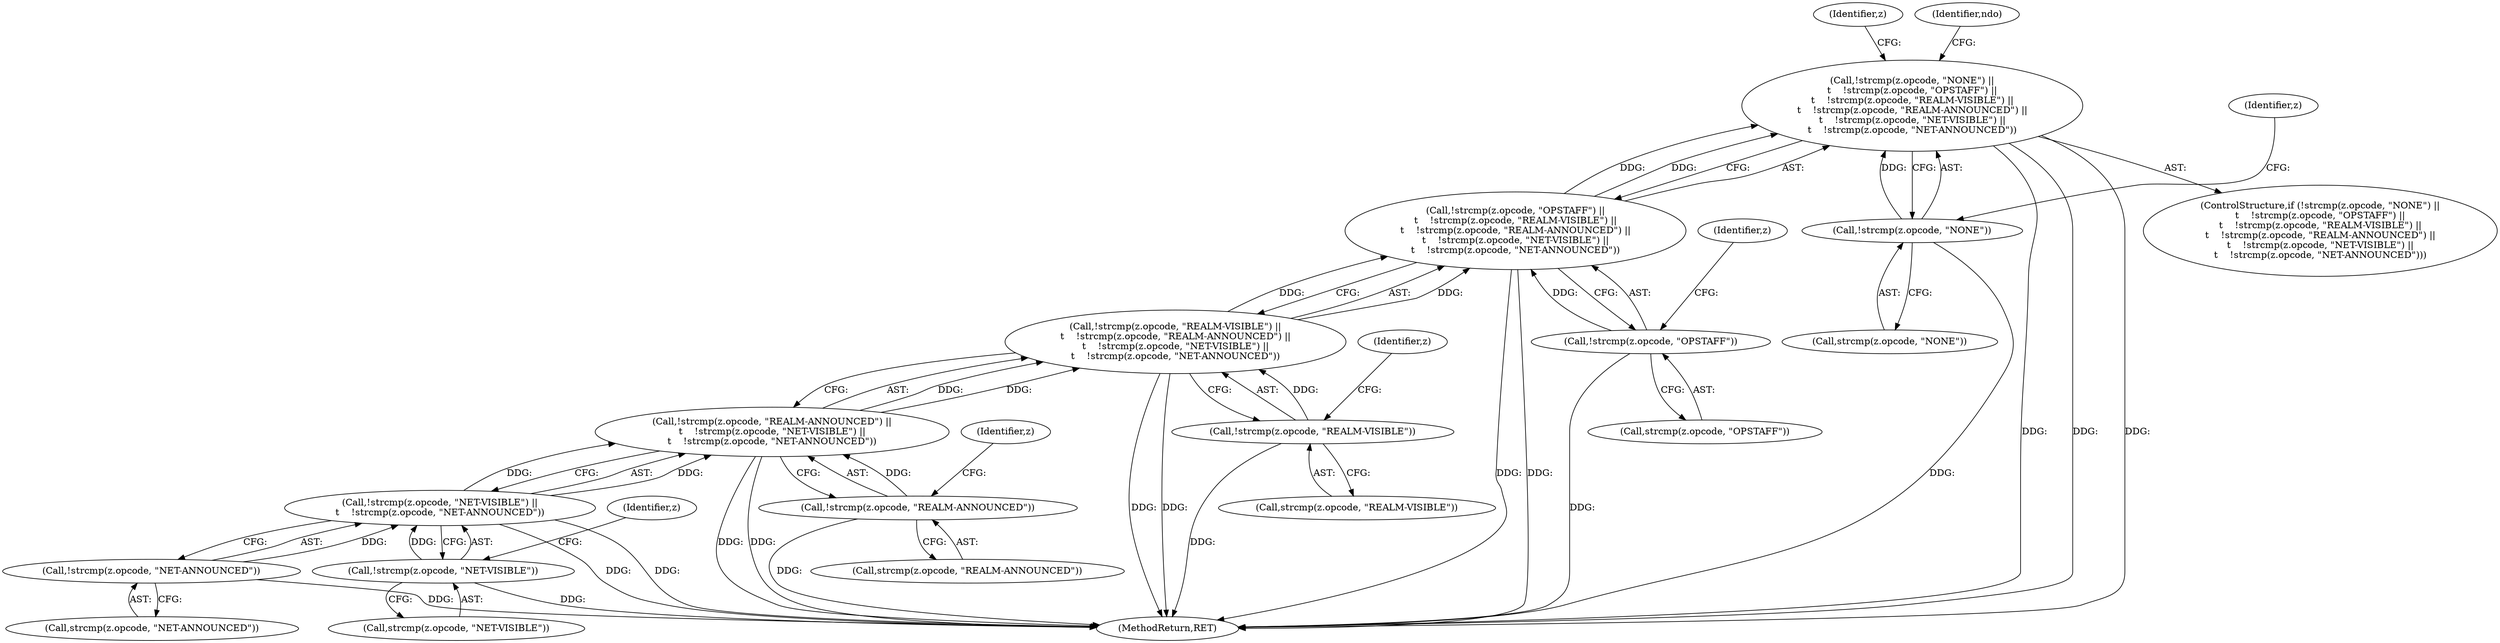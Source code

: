 digraph "0_tcpdump_d17507ffa3e9742199b02a66aa940e79ababfa30_0@API" {
"1000674" [label="(Call,!strcmp(z.opcode, \"NONE\") ||\n\t    !strcmp(z.opcode, \"OPSTAFF\") ||\n\t    !strcmp(z.opcode, \"REALM-VISIBLE\") ||\n\t    !strcmp(z.opcode, \"REALM-ANNOUNCED\") ||\n\t    !strcmp(z.opcode, \"NET-VISIBLE\") ||\n\t    !strcmp(z.opcode, \"NET-ANNOUNCED\"))"];
"1000675" [label="(Call,!strcmp(z.opcode, \"NONE\"))"];
"1000681" [label="(Call,!strcmp(z.opcode, \"OPSTAFF\") ||\n\t    !strcmp(z.opcode, \"REALM-VISIBLE\") ||\n\t    !strcmp(z.opcode, \"REALM-ANNOUNCED\") ||\n\t    !strcmp(z.opcode, \"NET-VISIBLE\") ||\n\t    !strcmp(z.opcode, \"NET-ANNOUNCED\"))"];
"1000682" [label="(Call,!strcmp(z.opcode, \"OPSTAFF\"))"];
"1000688" [label="(Call,!strcmp(z.opcode, \"REALM-VISIBLE\") ||\n\t    !strcmp(z.opcode, \"REALM-ANNOUNCED\") ||\n\t    !strcmp(z.opcode, \"NET-VISIBLE\") ||\n\t    !strcmp(z.opcode, \"NET-ANNOUNCED\"))"];
"1000689" [label="(Call,!strcmp(z.opcode, \"REALM-VISIBLE\"))"];
"1000695" [label="(Call,!strcmp(z.opcode, \"REALM-ANNOUNCED\") ||\n\t    !strcmp(z.opcode, \"NET-VISIBLE\") ||\n\t    !strcmp(z.opcode, \"NET-ANNOUNCED\"))"];
"1000696" [label="(Call,!strcmp(z.opcode, \"REALM-ANNOUNCED\"))"];
"1000702" [label="(Call,!strcmp(z.opcode, \"NET-VISIBLE\") ||\n\t    !strcmp(z.opcode, \"NET-ANNOUNCED\"))"];
"1000703" [label="(Call,!strcmp(z.opcode, \"NET-VISIBLE\"))"];
"1000709" [label="(Call,!strcmp(z.opcode, \"NET-ANNOUNCED\"))"];
"1000730" [label="(Identifier,z)"];
"1000681" [label="(Call,!strcmp(z.opcode, \"OPSTAFF\") ||\n\t    !strcmp(z.opcode, \"REALM-VISIBLE\") ||\n\t    !strcmp(z.opcode, \"REALM-ANNOUNCED\") ||\n\t    !strcmp(z.opcode, \"NET-VISIBLE\") ||\n\t    !strcmp(z.opcode, \"NET-ANNOUNCED\"))"];
"1000696" [label="(Call,!strcmp(z.opcode, \"REALM-ANNOUNCED\"))"];
"1000685" [label="(Identifier,z)"];
"1000759" [label="(MethodReturn,RET)"];
"1000673" [label="(ControlStructure,if (!strcmp(z.opcode, \"NONE\") ||\n\t    !strcmp(z.opcode, \"OPSTAFF\") ||\n\t    !strcmp(z.opcode, \"REALM-VISIBLE\") ||\n\t    !strcmp(z.opcode, \"REALM-ANNOUNCED\") ||\n\t    !strcmp(z.opcode, \"NET-VISIBLE\") ||\n\t    !strcmp(z.opcode, \"NET-ANNOUNCED\")))"];
"1000712" [label="(Identifier,z)"];
"1000683" [label="(Call,strcmp(z.opcode, \"OPSTAFF\"))"];
"1000710" [label="(Call,strcmp(z.opcode, \"NET-ANNOUNCED\"))"];
"1000702" [label="(Call,!strcmp(z.opcode, \"NET-VISIBLE\") ||\n\t    !strcmp(z.opcode, \"NET-ANNOUNCED\"))"];
"1000703" [label="(Call,!strcmp(z.opcode, \"NET-VISIBLE\"))"];
"1000695" [label="(Call,!strcmp(z.opcode, \"REALM-ANNOUNCED\") ||\n\t    !strcmp(z.opcode, \"NET-VISIBLE\") ||\n\t    !strcmp(z.opcode, \"NET-ANNOUNCED\"))"];
"1000697" [label="(Call,strcmp(z.opcode, \"REALM-ANNOUNCED\"))"];
"1000675" [label="(Call,!strcmp(z.opcode, \"NONE\"))"];
"1000676" [label="(Call,strcmp(z.opcode, \"NONE\"))"];
"1000688" [label="(Call,!strcmp(z.opcode, \"REALM-VISIBLE\") ||\n\t    !strcmp(z.opcode, \"REALM-ANNOUNCED\") ||\n\t    !strcmp(z.opcode, \"NET-VISIBLE\") ||\n\t    !strcmp(z.opcode, \"NET-ANNOUNCED\"))"];
"1000706" [label="(Identifier,z)"];
"1000674" [label="(Call,!strcmp(z.opcode, \"NONE\") ||\n\t    !strcmp(z.opcode, \"OPSTAFF\") ||\n\t    !strcmp(z.opcode, \"REALM-VISIBLE\") ||\n\t    !strcmp(z.opcode, \"REALM-ANNOUNCED\") ||\n\t    !strcmp(z.opcode, \"NET-VISIBLE\") ||\n\t    !strcmp(z.opcode, \"NET-ANNOUNCED\"))"];
"1000704" [label="(Call,strcmp(z.opcode, \"NET-VISIBLE\"))"];
"1000690" [label="(Call,strcmp(z.opcode, \"REALM-VISIBLE\"))"];
"1000709" [label="(Call,!strcmp(z.opcode, \"NET-ANNOUNCED\"))"];
"1000682" [label="(Call,!strcmp(z.opcode, \"OPSTAFF\"))"];
"1000699" [label="(Identifier,z)"];
"1000692" [label="(Identifier,z)"];
"1000718" [label="(Identifier,ndo)"];
"1000689" [label="(Call,!strcmp(z.opcode, \"REALM-VISIBLE\"))"];
"1000674" -> "1000673"  [label="AST: "];
"1000674" -> "1000675"  [label="CFG: "];
"1000674" -> "1000681"  [label="CFG: "];
"1000675" -> "1000674"  [label="AST: "];
"1000681" -> "1000674"  [label="AST: "];
"1000718" -> "1000674"  [label="CFG: "];
"1000730" -> "1000674"  [label="CFG: "];
"1000674" -> "1000759"  [label="DDG: "];
"1000674" -> "1000759"  [label="DDG: "];
"1000674" -> "1000759"  [label="DDG: "];
"1000675" -> "1000674"  [label="DDG: "];
"1000681" -> "1000674"  [label="DDG: "];
"1000681" -> "1000674"  [label="DDG: "];
"1000675" -> "1000676"  [label="CFG: "];
"1000676" -> "1000675"  [label="AST: "];
"1000685" -> "1000675"  [label="CFG: "];
"1000675" -> "1000759"  [label="DDG: "];
"1000681" -> "1000682"  [label="CFG: "];
"1000681" -> "1000688"  [label="CFG: "];
"1000682" -> "1000681"  [label="AST: "];
"1000688" -> "1000681"  [label="AST: "];
"1000681" -> "1000759"  [label="DDG: "];
"1000681" -> "1000759"  [label="DDG: "];
"1000682" -> "1000681"  [label="DDG: "];
"1000688" -> "1000681"  [label="DDG: "];
"1000688" -> "1000681"  [label="DDG: "];
"1000682" -> "1000683"  [label="CFG: "];
"1000683" -> "1000682"  [label="AST: "];
"1000692" -> "1000682"  [label="CFG: "];
"1000682" -> "1000759"  [label="DDG: "];
"1000688" -> "1000689"  [label="CFG: "];
"1000688" -> "1000695"  [label="CFG: "];
"1000689" -> "1000688"  [label="AST: "];
"1000695" -> "1000688"  [label="AST: "];
"1000688" -> "1000759"  [label="DDG: "];
"1000688" -> "1000759"  [label="DDG: "];
"1000689" -> "1000688"  [label="DDG: "];
"1000695" -> "1000688"  [label="DDG: "];
"1000695" -> "1000688"  [label="DDG: "];
"1000689" -> "1000690"  [label="CFG: "];
"1000690" -> "1000689"  [label="AST: "];
"1000699" -> "1000689"  [label="CFG: "];
"1000689" -> "1000759"  [label="DDG: "];
"1000695" -> "1000696"  [label="CFG: "];
"1000695" -> "1000702"  [label="CFG: "];
"1000696" -> "1000695"  [label="AST: "];
"1000702" -> "1000695"  [label="AST: "];
"1000695" -> "1000759"  [label="DDG: "];
"1000695" -> "1000759"  [label="DDG: "];
"1000696" -> "1000695"  [label="DDG: "];
"1000702" -> "1000695"  [label="DDG: "];
"1000702" -> "1000695"  [label="DDG: "];
"1000696" -> "1000697"  [label="CFG: "];
"1000697" -> "1000696"  [label="AST: "];
"1000706" -> "1000696"  [label="CFG: "];
"1000696" -> "1000759"  [label="DDG: "];
"1000702" -> "1000703"  [label="CFG: "];
"1000702" -> "1000709"  [label="CFG: "];
"1000703" -> "1000702"  [label="AST: "];
"1000709" -> "1000702"  [label="AST: "];
"1000702" -> "1000759"  [label="DDG: "];
"1000702" -> "1000759"  [label="DDG: "];
"1000703" -> "1000702"  [label="DDG: "];
"1000709" -> "1000702"  [label="DDG: "];
"1000703" -> "1000704"  [label="CFG: "];
"1000704" -> "1000703"  [label="AST: "];
"1000712" -> "1000703"  [label="CFG: "];
"1000703" -> "1000759"  [label="DDG: "];
"1000709" -> "1000710"  [label="CFG: "];
"1000710" -> "1000709"  [label="AST: "];
"1000709" -> "1000759"  [label="DDG: "];
}

